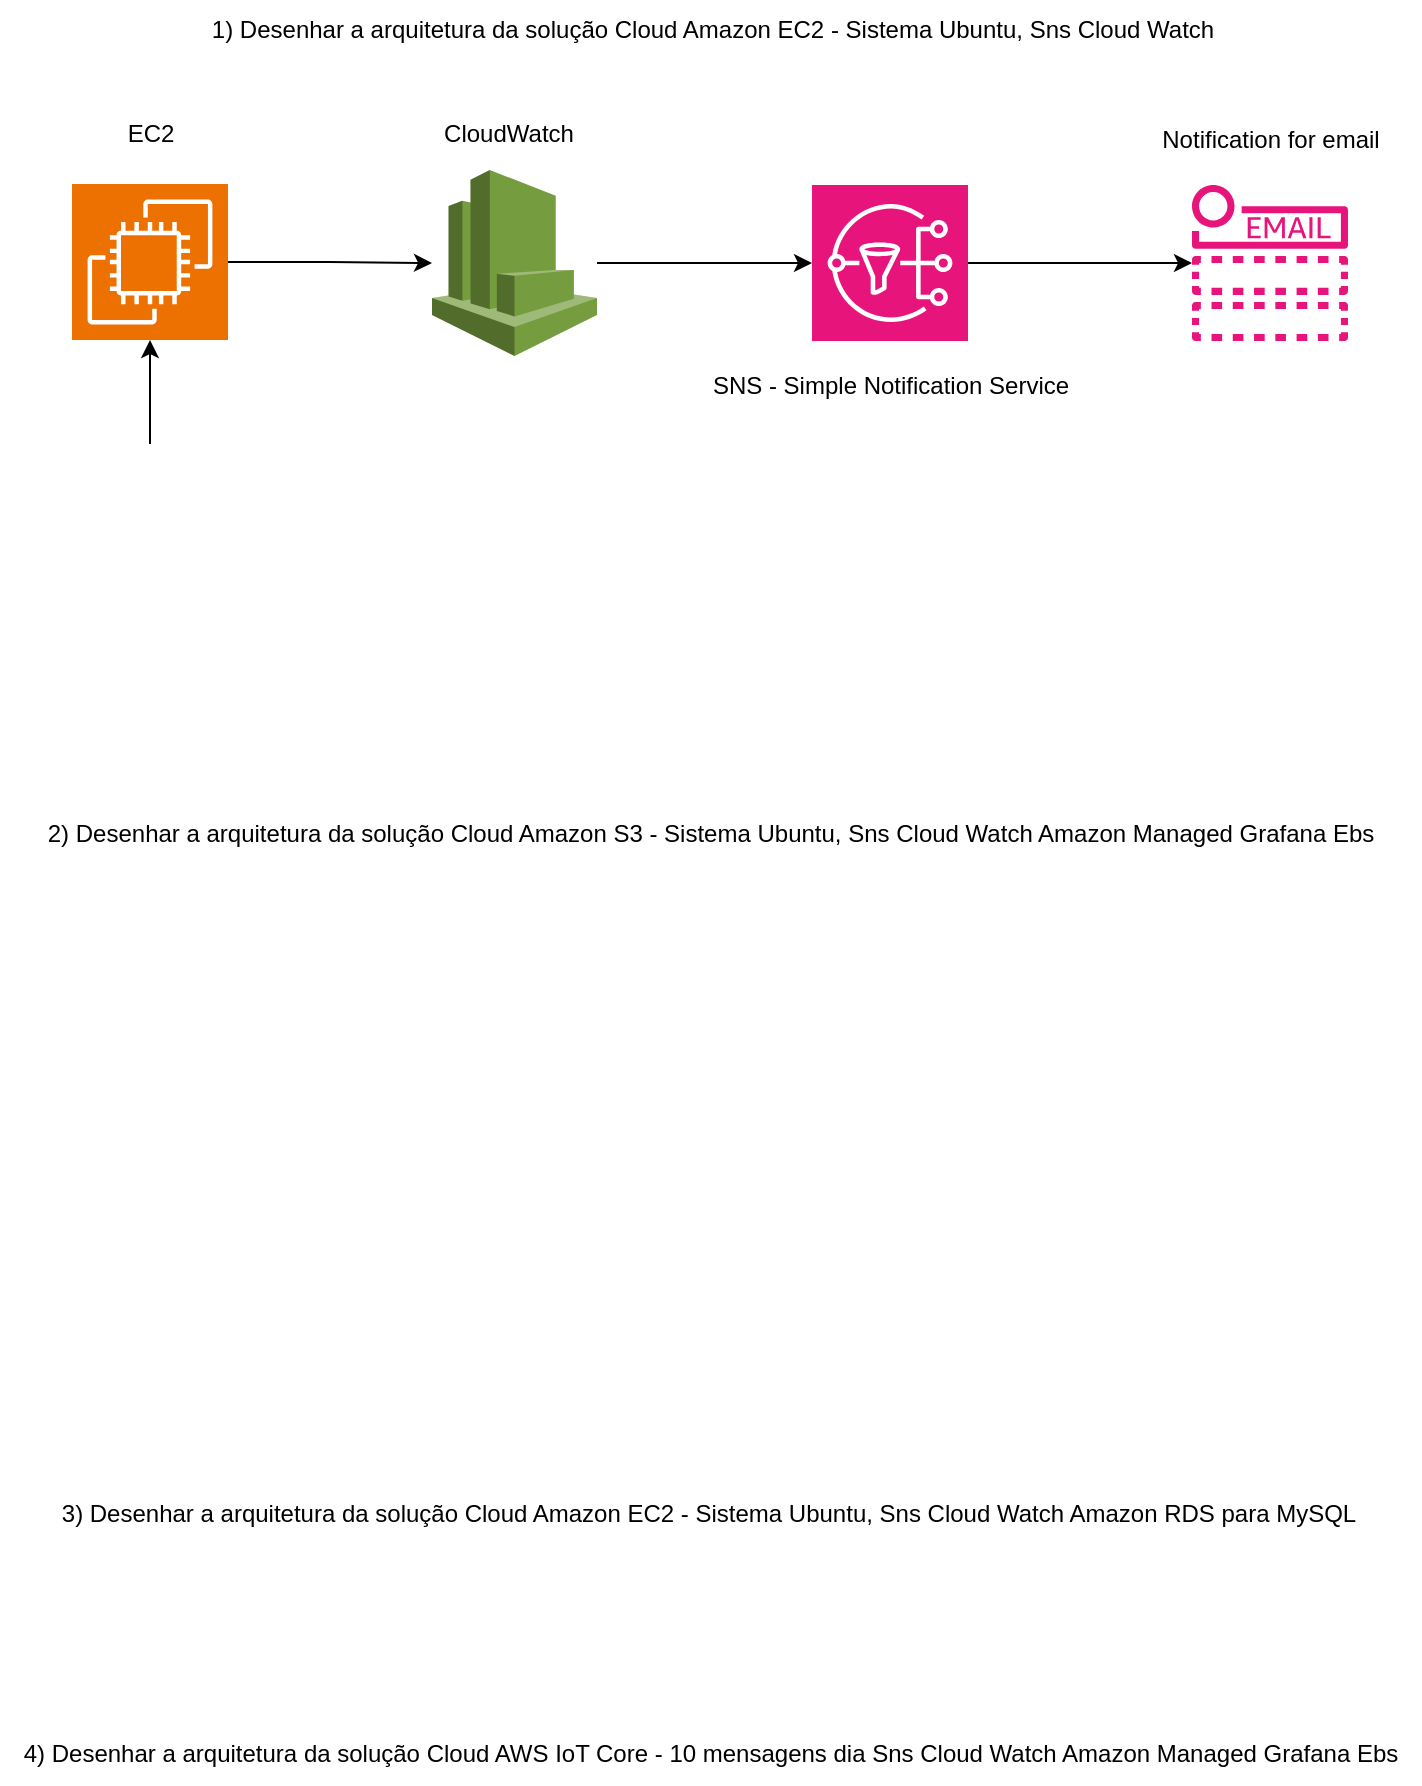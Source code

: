 <mxfile version="26.1.1">
  <diagram name="Página-1" id="xWFAOlKFsvc4t8wQJI2N">
    <mxGraphModel dx="840" dy="927" grid="1" gridSize="10" guides="1" tooltips="1" connect="1" arrows="1" fold="1" page="1" pageScale="1" pageWidth="827" pageHeight="1169" math="0" shadow="0">
      <root>
        <mxCell id="0" />
        <mxCell id="1" parent="0" />
        <mxCell id="5QzRP1u2p6GEsiakewxr-8" value="" style="edgeStyle=orthogonalEdgeStyle;rounded=0;orthogonalLoop=1;jettySize=auto;html=1;" edge="1" parent="1" source="5QzRP1u2p6GEsiakewxr-1" target="5QzRP1u2p6GEsiakewxr-3">
          <mxGeometry relative="1" as="geometry" />
        </mxCell>
        <mxCell id="5QzRP1u2p6GEsiakewxr-1" value="" style="sketch=0;points=[[0,0,0],[0.25,0,0],[0.5,0,0],[0.75,0,0],[1,0,0],[0,1,0],[0.25,1,0],[0.5,1,0],[0.75,1,0],[1,1,0],[0,0.25,0],[0,0.5,0],[0,0.75,0],[1,0.25,0],[1,0.5,0],[1,0.75,0]];outlineConnect=0;fontColor=#232F3E;fillColor=#ED7100;strokeColor=#ffffff;dashed=0;verticalLabelPosition=bottom;verticalAlign=top;align=center;html=1;fontSize=12;fontStyle=0;aspect=fixed;shape=mxgraph.aws4.resourceIcon;resIcon=mxgraph.aws4.ec2;" vertex="1" parent="1">
          <mxGeometry x="94" y="120" width="78" height="78" as="geometry" />
        </mxCell>
        <mxCell id="5QzRP1u2p6GEsiakewxr-9" value="" style="edgeStyle=orthogonalEdgeStyle;rounded=0;orthogonalLoop=1;jettySize=auto;html=1;" edge="1" parent="1" source="5QzRP1u2p6GEsiakewxr-3" target="5QzRP1u2p6GEsiakewxr-5">
          <mxGeometry relative="1" as="geometry" />
        </mxCell>
        <mxCell id="5QzRP1u2p6GEsiakewxr-3" value="" style="outlineConnect=0;dashed=0;verticalLabelPosition=bottom;verticalAlign=top;align=center;html=1;shape=mxgraph.aws3.cloudwatch;fillColor=#759C3E;gradientColor=none;" vertex="1" parent="1">
          <mxGeometry x="274" y="113" width="82.5" height="93" as="geometry" />
        </mxCell>
        <mxCell id="5QzRP1u2p6GEsiakewxr-7" value="" style="edgeStyle=orthogonalEdgeStyle;rounded=0;orthogonalLoop=1;jettySize=auto;html=1;" edge="1" parent="1" source="5QzRP1u2p6GEsiakewxr-4" target="5QzRP1u2p6GEsiakewxr-1">
          <mxGeometry relative="1" as="geometry" />
        </mxCell>
        <mxCell id="5QzRP1u2p6GEsiakewxr-4" value="" style="shape=image;html=1;verticalAlign=top;verticalLabelPosition=bottom;labelBackgroundColor=#ffffff;imageAspect=0;aspect=fixed;image=https://cdn1.iconfinder.com/data/icons/operating-system-flat-1/30/ubuntu-128.png" vertex="1" parent="1">
          <mxGeometry x="69" y="250" width="128" height="128" as="geometry" />
        </mxCell>
        <mxCell id="5QzRP1u2p6GEsiakewxr-10" value="" style="edgeStyle=orthogonalEdgeStyle;rounded=0;orthogonalLoop=1;jettySize=auto;html=1;" edge="1" parent="1" source="5QzRP1u2p6GEsiakewxr-5" target="5QzRP1u2p6GEsiakewxr-6">
          <mxGeometry relative="1" as="geometry" />
        </mxCell>
        <mxCell id="5QzRP1u2p6GEsiakewxr-5" value="" style="sketch=0;points=[[0,0,0],[0.25,0,0],[0.5,0,0],[0.75,0,0],[1,0,0],[0,1,0],[0.25,1,0],[0.5,1,0],[0.75,1,0],[1,1,0],[0,0.25,0],[0,0.5,0],[0,0.75,0],[1,0.25,0],[1,0.5,0],[1,0.75,0]];outlineConnect=0;fontColor=#232F3E;fillColor=#E7157B;strokeColor=#ffffff;dashed=0;verticalLabelPosition=bottom;verticalAlign=top;align=center;html=1;fontSize=12;fontStyle=0;aspect=fixed;shape=mxgraph.aws4.resourceIcon;resIcon=mxgraph.aws4.sns;" vertex="1" parent="1">
          <mxGeometry x="464" y="120.5" width="78" height="78" as="geometry" />
        </mxCell>
        <mxCell id="5QzRP1u2p6GEsiakewxr-6" value="" style="sketch=0;outlineConnect=0;fontColor=#232F3E;gradientColor=none;fillColor=#E7157B;strokeColor=none;dashed=0;verticalLabelPosition=bottom;verticalAlign=top;align=center;html=1;fontSize=12;fontStyle=0;aspect=fixed;pointerEvents=1;shape=mxgraph.aws4.email_notification;" vertex="1" parent="1">
          <mxGeometry x="654" y="120.5" width="78" height="78" as="geometry" />
        </mxCell>
        <mxCell id="5QzRP1u2p6GEsiakewxr-11" value="EC2" style="text;html=1;align=center;verticalAlign=middle;resizable=0;points=[];autosize=1;strokeColor=none;fillColor=none;" vertex="1" parent="1">
          <mxGeometry x="108" y="80" width="50" height="30" as="geometry" />
        </mxCell>
        <mxCell id="5QzRP1u2p6GEsiakewxr-12" value="CloudWatch" style="text;html=1;align=center;verticalAlign=middle;resizable=0;points=[];autosize=1;strokeColor=none;fillColor=none;" vertex="1" parent="1">
          <mxGeometry x="266.5" y="80" width="90" height="30" as="geometry" />
        </mxCell>
        <mxCell id="5QzRP1u2p6GEsiakewxr-13" value="SNS - Simple Notification Service" style="text;html=1;align=center;verticalAlign=middle;resizable=0;points=[];autosize=1;strokeColor=none;fillColor=none;" vertex="1" parent="1">
          <mxGeometry x="403" y="206" width="200" height="30" as="geometry" />
        </mxCell>
        <mxCell id="5QzRP1u2p6GEsiakewxr-14" value="Notification for email" style="text;html=1;align=center;verticalAlign=middle;resizable=0;points=[];autosize=1;strokeColor=none;fillColor=none;" vertex="1" parent="1">
          <mxGeometry x="628" y="83" width="130" height="30" as="geometry" />
        </mxCell>
        <mxCell id="5QzRP1u2p6GEsiakewxr-15" value="2) Desenhar a arquitetura da solução Cloud Amazon S3 - Sistema Ubuntu, Sns Cloud Watch Amazon Managed Grafana Ebs" style="text;html=1;align=center;verticalAlign=middle;resizable=0;points=[];autosize=1;strokeColor=none;fillColor=none;" vertex="1" parent="1">
          <mxGeometry x="68" y="430" width="690" height="30" as="geometry" />
        </mxCell>
        <mxCell id="5QzRP1u2p6GEsiakewxr-16" value="1) Desenhar a arquitetura da solução Cloud Amazon EC2 - Sistema Ubuntu, Sns Cloud Watch" style="text;html=1;align=center;verticalAlign=middle;resizable=0;points=[];autosize=1;strokeColor=none;fillColor=none;" vertex="1" parent="1">
          <mxGeometry x="154" y="28" width="520" height="30" as="geometry" />
        </mxCell>
        <mxCell id="5QzRP1u2p6GEsiakewxr-17" value="3) Desenhar a arquitetura da solução Cloud Amazon EC2 - Sistema Ubuntu, Sns Cloud Watch Amazon RDS para MySQL" style="text;html=1;align=center;verticalAlign=middle;resizable=0;points=[];autosize=1;strokeColor=none;fillColor=none;" vertex="1" parent="1">
          <mxGeometry x="77" y="770" width="670" height="30" as="geometry" />
        </mxCell>
        <mxCell id="5QzRP1u2p6GEsiakewxr-18" value="4) Desenhar a arquitetura da solução Cloud AWS IoT Core - 10 mensagens dia Sns Cloud Watch Amazon Managed Grafana Ebs" style="text;html=1;align=center;verticalAlign=middle;resizable=0;points=[];autosize=1;strokeColor=none;fillColor=none;" vertex="1" parent="1">
          <mxGeometry x="58" y="890" width="710" height="30" as="geometry" />
        </mxCell>
      </root>
    </mxGraphModel>
  </diagram>
</mxfile>

